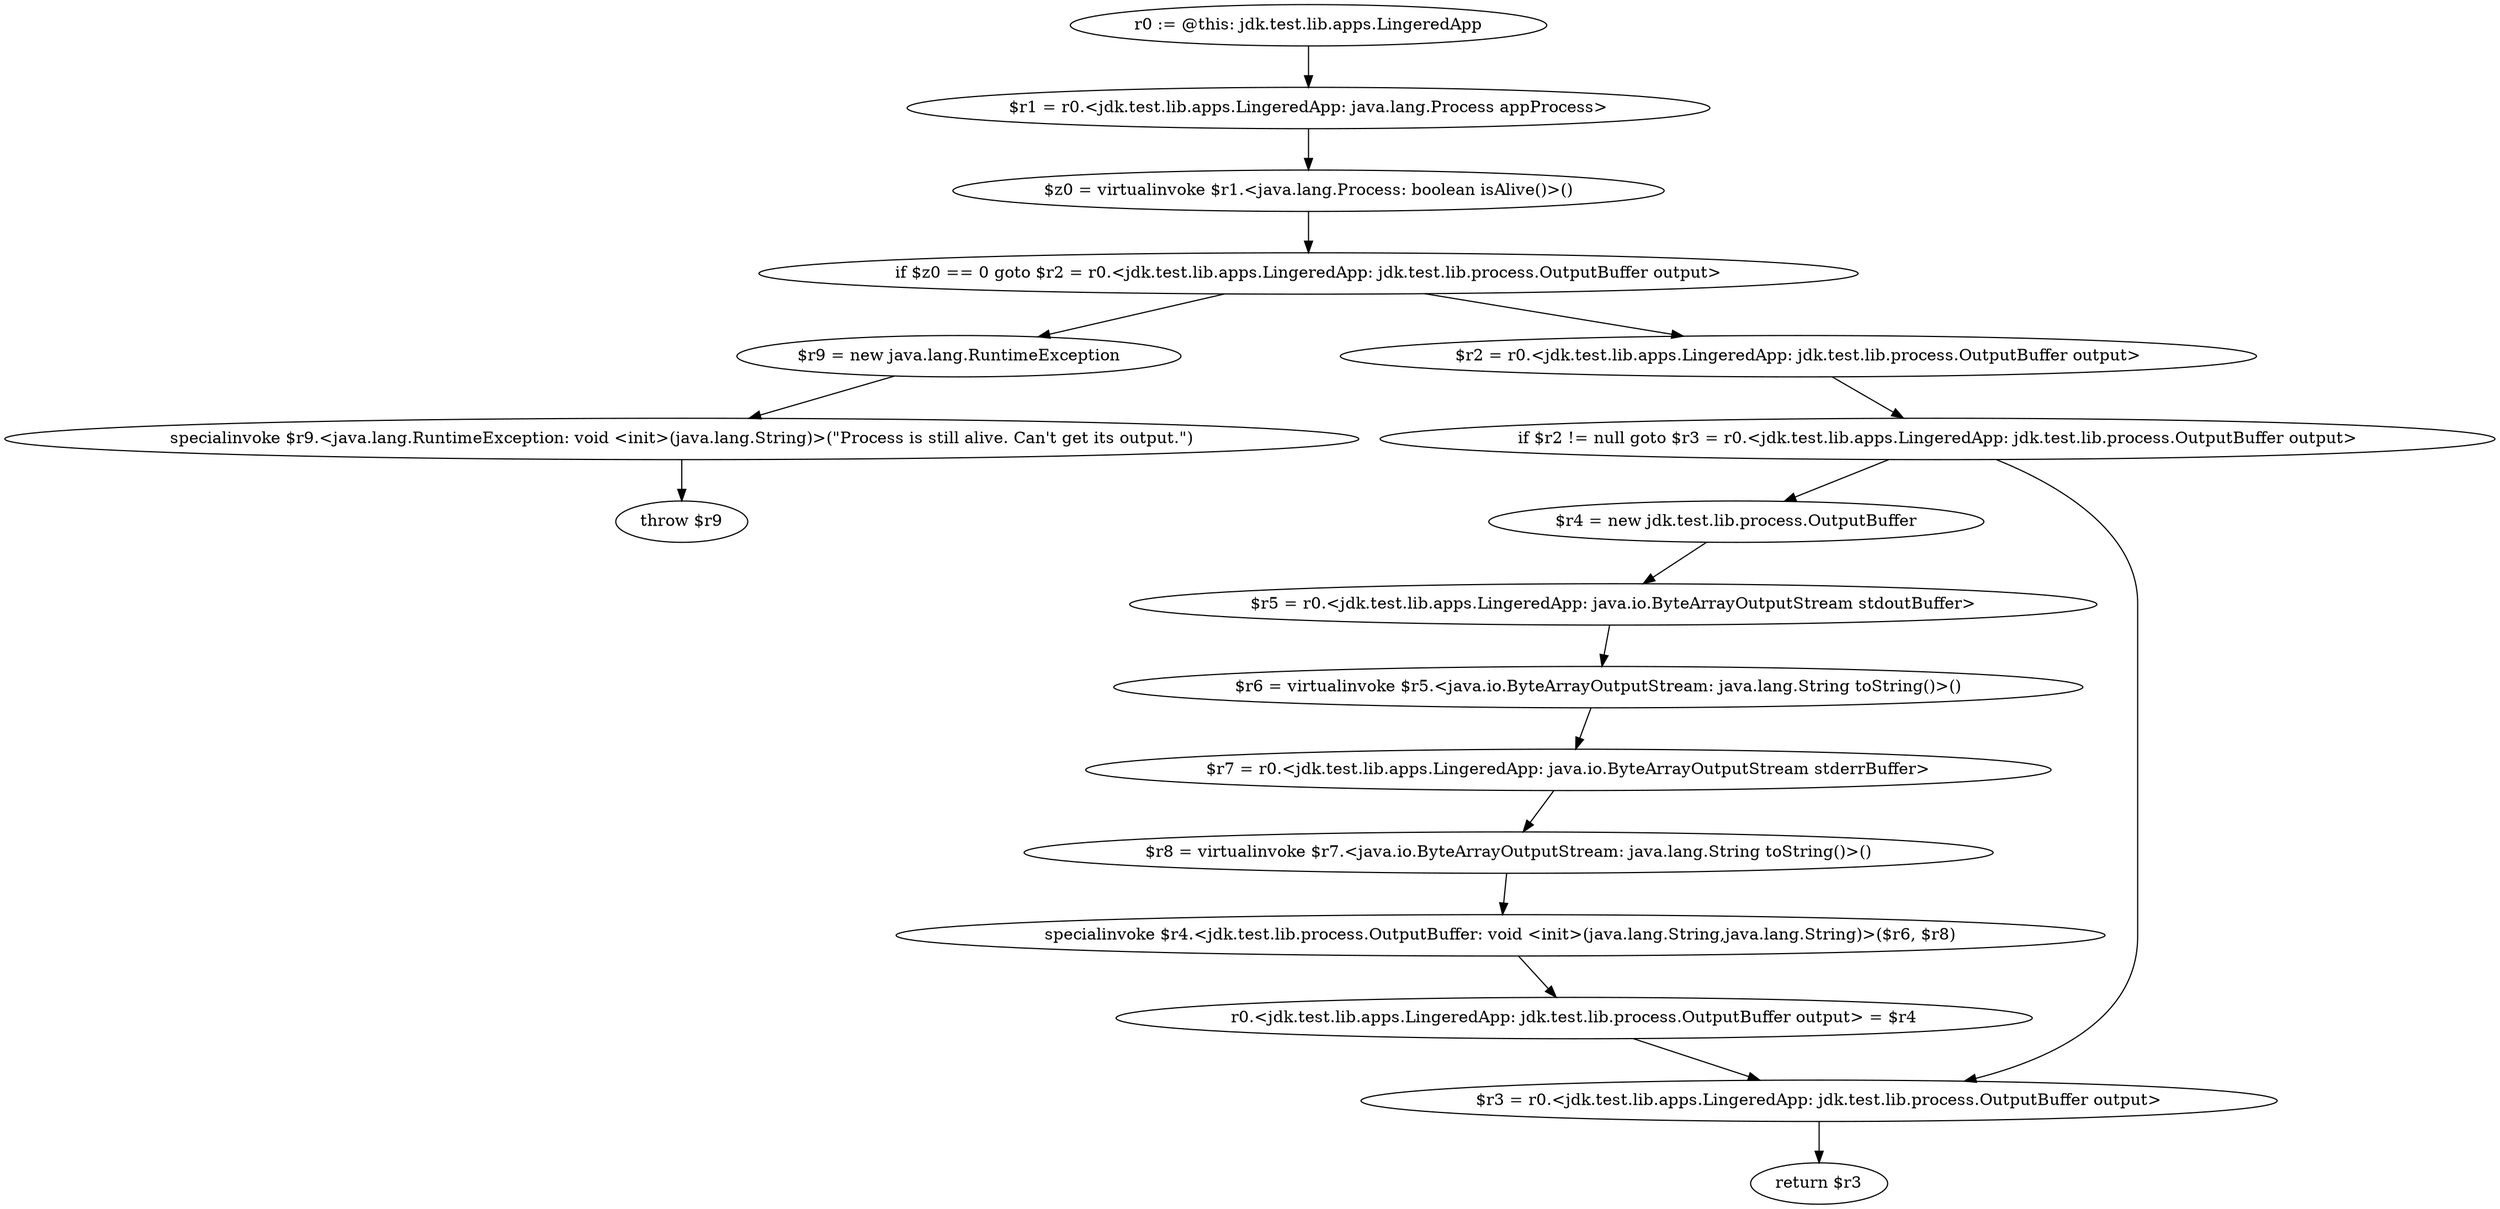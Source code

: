 digraph "unitGraph" {
    "r0 := @this: jdk.test.lib.apps.LingeredApp"
    "$r1 = r0.<jdk.test.lib.apps.LingeredApp: java.lang.Process appProcess>"
    "$z0 = virtualinvoke $r1.<java.lang.Process: boolean isAlive()>()"
    "if $z0 == 0 goto $r2 = r0.<jdk.test.lib.apps.LingeredApp: jdk.test.lib.process.OutputBuffer output>"
    "$r9 = new java.lang.RuntimeException"
    "specialinvoke $r9.<java.lang.RuntimeException: void <init>(java.lang.String)>(\"Process is still alive. Can\'t get its output.\")"
    "throw $r9"
    "$r2 = r0.<jdk.test.lib.apps.LingeredApp: jdk.test.lib.process.OutputBuffer output>"
    "if $r2 != null goto $r3 = r0.<jdk.test.lib.apps.LingeredApp: jdk.test.lib.process.OutputBuffer output>"
    "$r4 = new jdk.test.lib.process.OutputBuffer"
    "$r5 = r0.<jdk.test.lib.apps.LingeredApp: java.io.ByteArrayOutputStream stdoutBuffer>"
    "$r6 = virtualinvoke $r5.<java.io.ByteArrayOutputStream: java.lang.String toString()>()"
    "$r7 = r0.<jdk.test.lib.apps.LingeredApp: java.io.ByteArrayOutputStream stderrBuffer>"
    "$r8 = virtualinvoke $r7.<java.io.ByteArrayOutputStream: java.lang.String toString()>()"
    "specialinvoke $r4.<jdk.test.lib.process.OutputBuffer: void <init>(java.lang.String,java.lang.String)>($r6, $r8)"
    "r0.<jdk.test.lib.apps.LingeredApp: jdk.test.lib.process.OutputBuffer output> = $r4"
    "$r3 = r0.<jdk.test.lib.apps.LingeredApp: jdk.test.lib.process.OutputBuffer output>"
    "return $r3"
    "r0 := @this: jdk.test.lib.apps.LingeredApp"->"$r1 = r0.<jdk.test.lib.apps.LingeredApp: java.lang.Process appProcess>";
    "$r1 = r0.<jdk.test.lib.apps.LingeredApp: java.lang.Process appProcess>"->"$z0 = virtualinvoke $r1.<java.lang.Process: boolean isAlive()>()";
    "$z0 = virtualinvoke $r1.<java.lang.Process: boolean isAlive()>()"->"if $z0 == 0 goto $r2 = r0.<jdk.test.lib.apps.LingeredApp: jdk.test.lib.process.OutputBuffer output>";
    "if $z0 == 0 goto $r2 = r0.<jdk.test.lib.apps.LingeredApp: jdk.test.lib.process.OutputBuffer output>"->"$r9 = new java.lang.RuntimeException";
    "if $z0 == 0 goto $r2 = r0.<jdk.test.lib.apps.LingeredApp: jdk.test.lib.process.OutputBuffer output>"->"$r2 = r0.<jdk.test.lib.apps.LingeredApp: jdk.test.lib.process.OutputBuffer output>";
    "$r9 = new java.lang.RuntimeException"->"specialinvoke $r9.<java.lang.RuntimeException: void <init>(java.lang.String)>(\"Process is still alive. Can\'t get its output.\")";
    "specialinvoke $r9.<java.lang.RuntimeException: void <init>(java.lang.String)>(\"Process is still alive. Can\'t get its output.\")"->"throw $r9";
    "$r2 = r0.<jdk.test.lib.apps.LingeredApp: jdk.test.lib.process.OutputBuffer output>"->"if $r2 != null goto $r3 = r0.<jdk.test.lib.apps.LingeredApp: jdk.test.lib.process.OutputBuffer output>";
    "if $r2 != null goto $r3 = r0.<jdk.test.lib.apps.LingeredApp: jdk.test.lib.process.OutputBuffer output>"->"$r4 = new jdk.test.lib.process.OutputBuffer";
    "if $r2 != null goto $r3 = r0.<jdk.test.lib.apps.LingeredApp: jdk.test.lib.process.OutputBuffer output>"->"$r3 = r0.<jdk.test.lib.apps.LingeredApp: jdk.test.lib.process.OutputBuffer output>";
    "$r4 = new jdk.test.lib.process.OutputBuffer"->"$r5 = r0.<jdk.test.lib.apps.LingeredApp: java.io.ByteArrayOutputStream stdoutBuffer>";
    "$r5 = r0.<jdk.test.lib.apps.LingeredApp: java.io.ByteArrayOutputStream stdoutBuffer>"->"$r6 = virtualinvoke $r5.<java.io.ByteArrayOutputStream: java.lang.String toString()>()";
    "$r6 = virtualinvoke $r5.<java.io.ByteArrayOutputStream: java.lang.String toString()>()"->"$r7 = r0.<jdk.test.lib.apps.LingeredApp: java.io.ByteArrayOutputStream stderrBuffer>";
    "$r7 = r0.<jdk.test.lib.apps.LingeredApp: java.io.ByteArrayOutputStream stderrBuffer>"->"$r8 = virtualinvoke $r7.<java.io.ByteArrayOutputStream: java.lang.String toString()>()";
    "$r8 = virtualinvoke $r7.<java.io.ByteArrayOutputStream: java.lang.String toString()>()"->"specialinvoke $r4.<jdk.test.lib.process.OutputBuffer: void <init>(java.lang.String,java.lang.String)>($r6, $r8)";
    "specialinvoke $r4.<jdk.test.lib.process.OutputBuffer: void <init>(java.lang.String,java.lang.String)>($r6, $r8)"->"r0.<jdk.test.lib.apps.LingeredApp: jdk.test.lib.process.OutputBuffer output> = $r4";
    "r0.<jdk.test.lib.apps.LingeredApp: jdk.test.lib.process.OutputBuffer output> = $r4"->"$r3 = r0.<jdk.test.lib.apps.LingeredApp: jdk.test.lib.process.OutputBuffer output>";
    "$r3 = r0.<jdk.test.lib.apps.LingeredApp: jdk.test.lib.process.OutputBuffer output>"->"return $r3";
}
